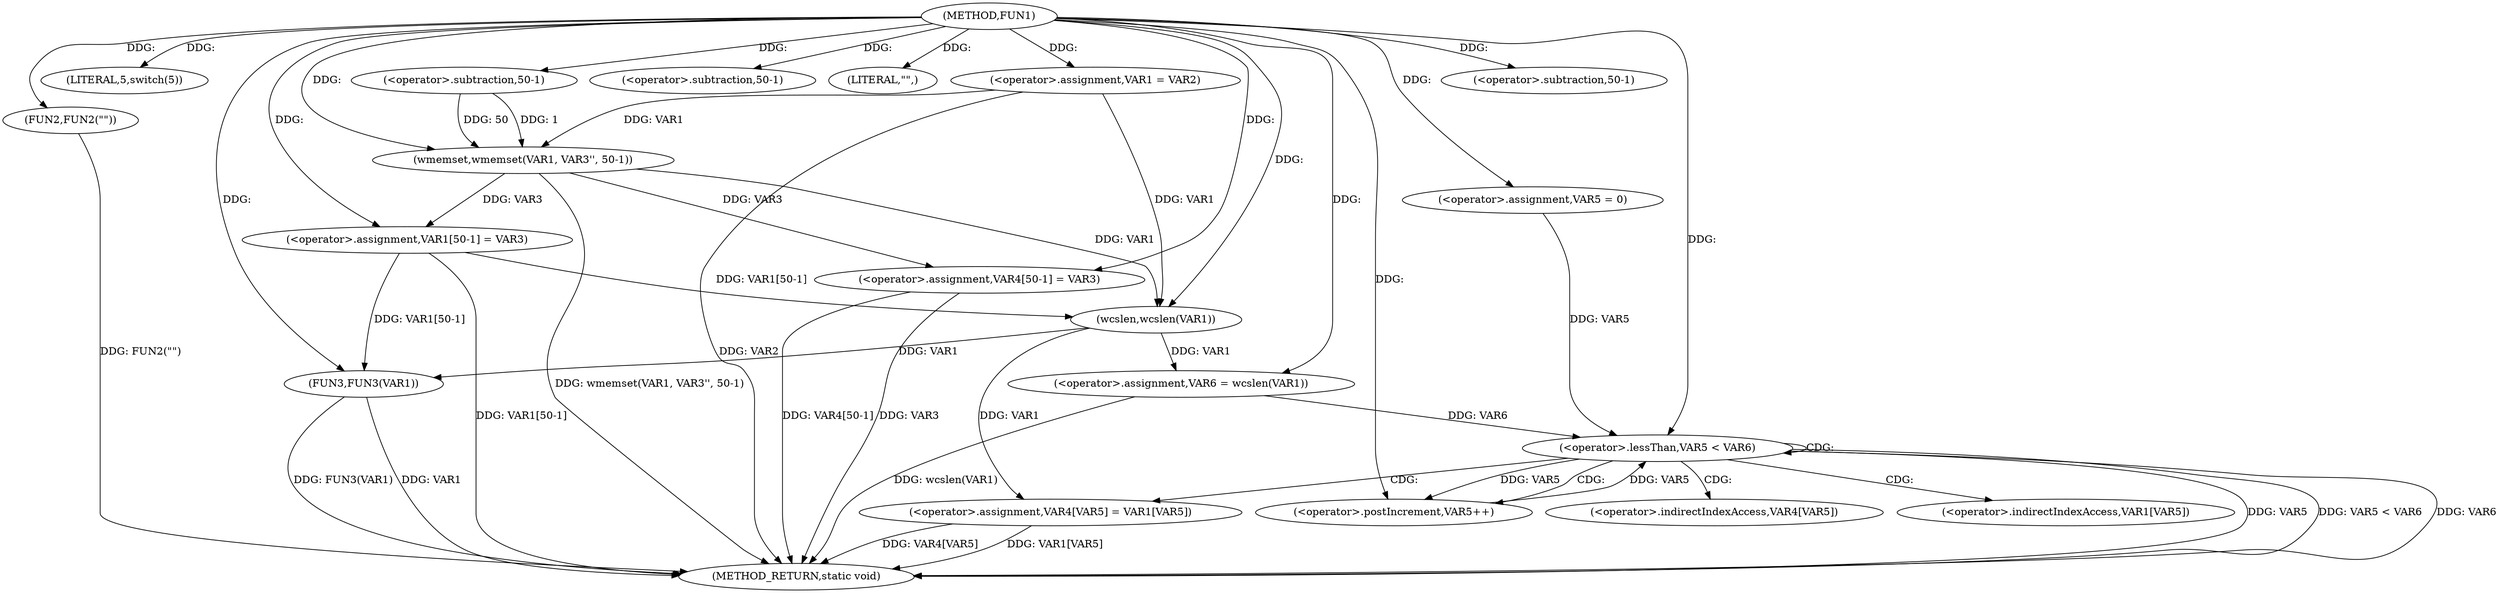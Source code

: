 digraph FUN1 {  
"1000100" [label = "(METHOD,FUN1)" ]
"1000163" [label = "(METHOD_RETURN,static void)" ]
"1000104" [label = "(<operator>.assignment,VAR1 = VAR2)" ]
"1000108" [label = "(LITERAL,5,switch(5))" ]
"1000111" [label = "(FUN2,FUN2(\"\"))" ]
"1000115" [label = "(wmemset,wmemset(VAR1, VAR3'', 50-1))" ]
"1000118" [label = "(<operator>.subtraction,50-1)" ]
"1000121" [label = "(<operator>.assignment,VAR1[50-1] = VAR3)" ]
"1000124" [label = "(<operator>.subtraction,50-1)" ]
"1000130" [label = "(LITERAL,\"\",)" ]
"1000133" [label = "(<operator>.assignment,VAR6 = wcslen(VAR1))" ]
"1000135" [label = "(wcslen,wcslen(VAR1))" ]
"1000138" [label = "(<operator>.assignment,VAR5 = 0)" ]
"1000141" [label = "(<operator>.lessThan,VAR5 < VAR6)" ]
"1000144" [label = "(<operator>.postIncrement,VAR5++)" ]
"1000147" [label = "(<operator>.assignment,VAR4[VAR5] = VAR1[VAR5])" ]
"1000154" [label = "(<operator>.assignment,VAR4[50-1] = VAR3)" ]
"1000157" [label = "(<operator>.subtraction,50-1)" ]
"1000161" [label = "(FUN3,FUN3(VAR1))" ]
"1000148" [label = "(<operator>.indirectIndexAccess,VAR4[VAR5])" ]
"1000151" [label = "(<operator>.indirectIndexAccess,VAR1[VAR5])" ]
  "1000141" -> "1000163"  [ label = "DDG: VAR5"] 
  "1000147" -> "1000163"  [ label = "DDG: VAR1[VAR5]"] 
  "1000154" -> "1000163"  [ label = "DDG: VAR3"] 
  "1000141" -> "1000163"  [ label = "DDG: VAR5 < VAR6"] 
  "1000147" -> "1000163"  [ label = "DDG: VAR4[VAR5]"] 
  "1000133" -> "1000163"  [ label = "DDG: wcslen(VAR1)"] 
  "1000161" -> "1000163"  [ label = "DDG: VAR1"] 
  "1000104" -> "1000163"  [ label = "DDG: VAR2"] 
  "1000154" -> "1000163"  [ label = "DDG: VAR4[50-1]"] 
  "1000115" -> "1000163"  [ label = "DDG: wmemset(VAR1, VAR3'', 50-1)"] 
  "1000141" -> "1000163"  [ label = "DDG: VAR6"] 
  "1000121" -> "1000163"  [ label = "DDG: VAR1[50-1]"] 
  "1000111" -> "1000163"  [ label = "DDG: FUN2(\"\")"] 
  "1000161" -> "1000163"  [ label = "DDG: FUN3(VAR1)"] 
  "1000100" -> "1000104"  [ label = "DDG: "] 
  "1000100" -> "1000108"  [ label = "DDG: "] 
  "1000100" -> "1000111"  [ label = "DDG: "] 
  "1000104" -> "1000115"  [ label = "DDG: VAR1"] 
  "1000100" -> "1000115"  [ label = "DDG: "] 
  "1000118" -> "1000115"  [ label = "DDG: 50"] 
  "1000118" -> "1000115"  [ label = "DDG: 1"] 
  "1000100" -> "1000118"  [ label = "DDG: "] 
  "1000115" -> "1000121"  [ label = "DDG: VAR3"] 
  "1000100" -> "1000121"  [ label = "DDG: "] 
  "1000100" -> "1000124"  [ label = "DDG: "] 
  "1000100" -> "1000130"  [ label = "DDG: "] 
  "1000135" -> "1000133"  [ label = "DDG: VAR1"] 
  "1000100" -> "1000133"  [ label = "DDG: "] 
  "1000104" -> "1000135"  [ label = "DDG: VAR1"] 
  "1000121" -> "1000135"  [ label = "DDG: VAR1[50-1]"] 
  "1000115" -> "1000135"  [ label = "DDG: VAR1"] 
  "1000100" -> "1000135"  [ label = "DDG: "] 
  "1000100" -> "1000138"  [ label = "DDG: "] 
  "1000138" -> "1000141"  [ label = "DDG: VAR5"] 
  "1000144" -> "1000141"  [ label = "DDG: VAR5"] 
  "1000100" -> "1000141"  [ label = "DDG: "] 
  "1000133" -> "1000141"  [ label = "DDG: VAR6"] 
  "1000141" -> "1000144"  [ label = "DDG: VAR5"] 
  "1000100" -> "1000144"  [ label = "DDG: "] 
  "1000135" -> "1000147"  [ label = "DDG: VAR1"] 
  "1000100" -> "1000154"  [ label = "DDG: "] 
  "1000115" -> "1000154"  [ label = "DDG: VAR3"] 
  "1000100" -> "1000157"  [ label = "DDG: "] 
  "1000135" -> "1000161"  [ label = "DDG: VAR1"] 
  "1000121" -> "1000161"  [ label = "DDG: VAR1[50-1]"] 
  "1000100" -> "1000161"  [ label = "DDG: "] 
  "1000141" -> "1000141"  [ label = "CDG: "] 
  "1000141" -> "1000147"  [ label = "CDG: "] 
  "1000141" -> "1000151"  [ label = "CDG: "] 
  "1000141" -> "1000148"  [ label = "CDG: "] 
  "1000141" -> "1000144"  [ label = "CDG: "] 
}
